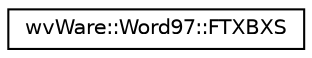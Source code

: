 digraph "类继承关系图"
{
  edge [fontname="Helvetica",fontsize="10",labelfontname="Helvetica",labelfontsize="10"];
  node [fontname="Helvetica",fontsize="10",shape=record];
  rankdir="LR";
  Node0 [label="wvWare::Word97::FTXBXS",height=0.2,width=0.4,color="black", fillcolor="white", style="filled",URL="$structwv_ware_1_1_word97_1_1_f_t_x_b_x_s.html"];
}
